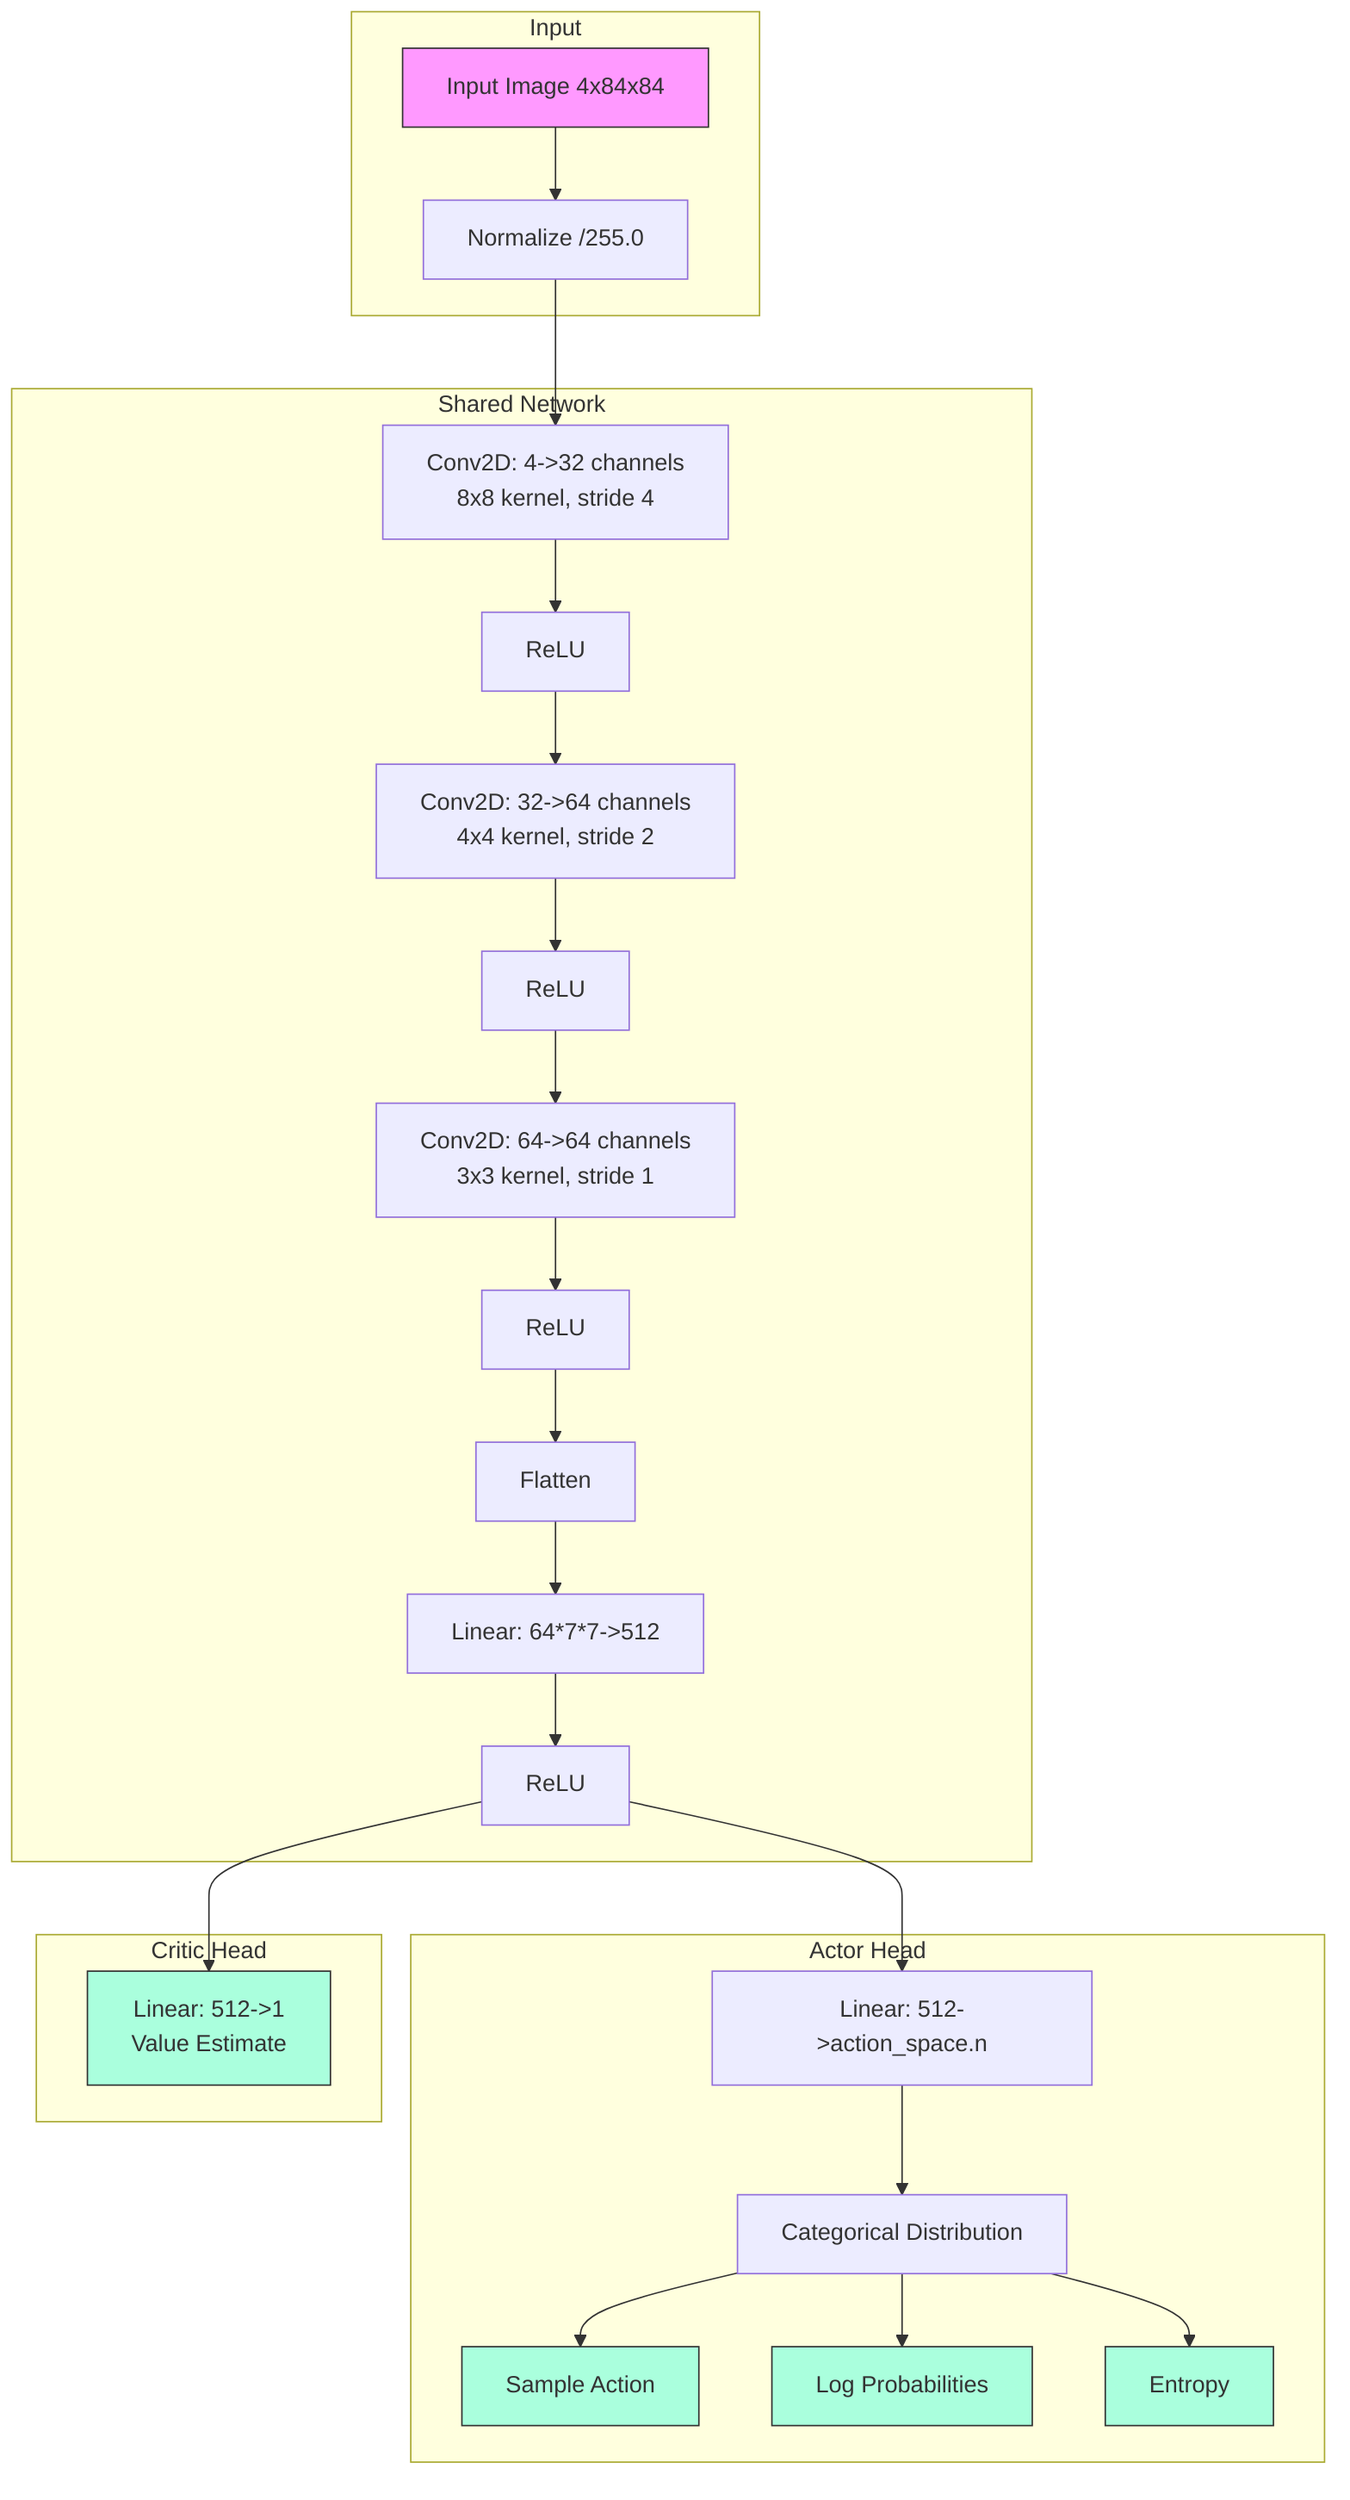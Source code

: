 graph TD
    subgraph Input
        I[Input Image 4x84x84] --> N[Normalize /255.0]
    end

    subgraph Shared Network
        C1[Conv2D: 4->32 channels<br/>8x8 kernel, stride 4] --> R1[ReLU]
        R1 --> C2[Conv2D: 32->64 channels<br/>4x4 kernel, stride 2]
        C2 --> R2[ReLU]
        R2 --> C3[Conv2D: 64->64 channels<br/>3x3 kernel, stride 1]
        C3 --> R3[ReLU]
        R3 --> F[Flatten]
        F --> L1[Linear: 64*7*7->512]
        L1 --> R4[ReLU]
    end

    N --> C1

    subgraph Actor Head
        R4 --> A[Linear: 512->action_space.n]
        A --> P[Categorical Distribution]
        P --> AS[Sample Action]
        P --> LP[Log Probabilities]
        P --> E[Entropy]
    end

    subgraph Critic Head
        R4 --> V[Linear: 512->1<br/>Value Estimate]
    end

    style I fill:#f9f,stroke:#333
    style V fill:#afd,stroke:#333
    style AS fill:#afd,stroke:#333
    style LP fill:#afd,stroke:#333
    style E fill:#afd,stroke:#333